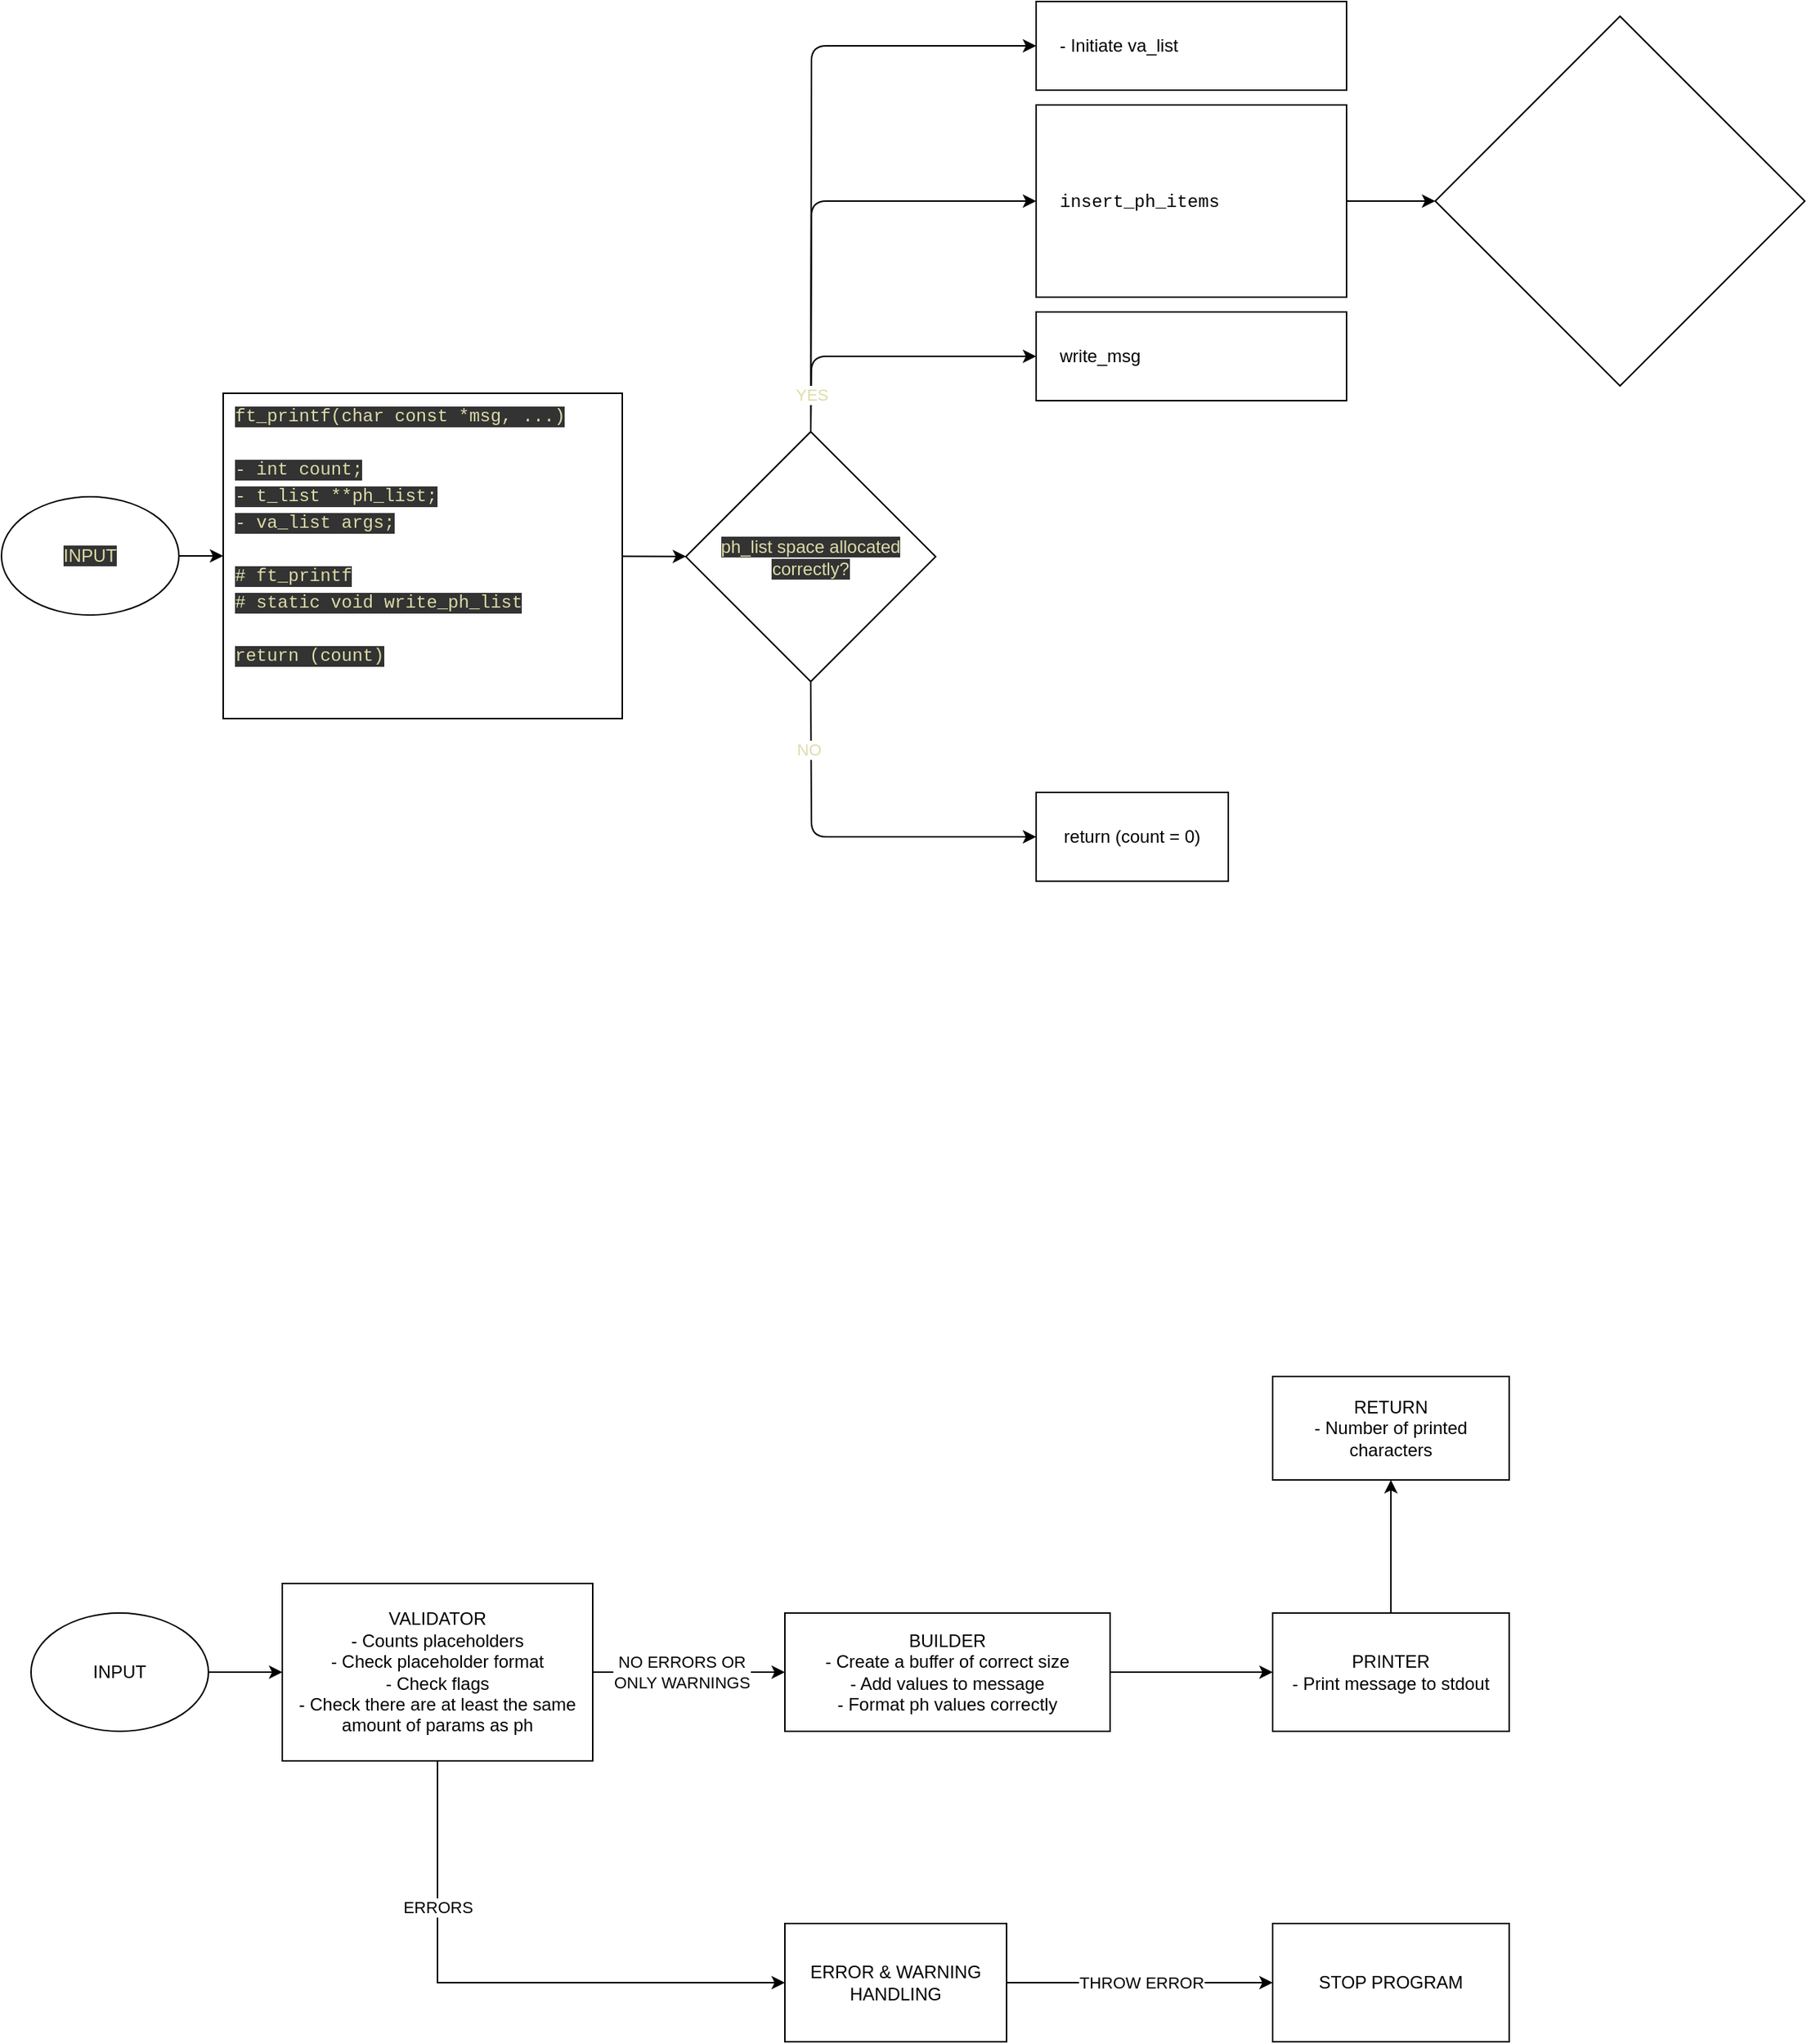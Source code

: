 <mxfile>
    <diagram id="dgKtDqCFBu3ZIFpIms6P" name="Page-1">
        <mxGraphModel dx="1064" dy="985" grid="1" gridSize="10" guides="1" tooltips="1" connect="1" arrows="1" fold="1" page="1" pageScale="1" pageWidth="1100" pageHeight="850" math="0" shadow="0">
            <root>
                <mxCell id="0"/>
                <mxCell id="1" parent="0"/>
                <mxCell id="iOsyZ8hW2PodxWPjTbM5-6" style="edgeStyle=orthogonalEdgeStyle;rounded=0;orthogonalLoop=1;jettySize=auto;html=1;entryX=0;entryY=0.5;entryDx=0;entryDy=0;exitX=0.5;exitY=1;exitDx=0;exitDy=0;" parent="1" source="iOsyZ8hW2PodxWPjTbM5-1" target="iOsyZ8hW2PodxWPjTbM5-5" edge="1">
                    <mxGeometry relative="1" as="geometry"/>
                </mxCell>
                <mxCell id="iOsyZ8hW2PodxWPjTbM5-9" value="ERRORS" style="edgeLabel;html=1;align=center;verticalAlign=middle;resizable=0;points=[];" parent="iOsyZ8hW2PodxWPjTbM5-6" vertex="1" connectable="0">
                    <mxGeometry x="-0.686" relative="1" as="geometry">
                        <mxPoint y="38" as="offset"/>
                    </mxGeometry>
                </mxCell>
                <mxCell id="iOsyZ8hW2PodxWPjTbM5-8" value="" style="edgeStyle=orthogonalEdgeStyle;rounded=0;orthogonalLoop=1;jettySize=auto;html=1;" parent="1" source="iOsyZ8hW2PodxWPjTbM5-1" target="iOsyZ8hW2PodxWPjTbM5-7" edge="1">
                    <mxGeometry relative="1" as="geometry"/>
                </mxCell>
                <mxCell id="iOsyZ8hW2PodxWPjTbM5-10" value="&lt;div&gt;NO ERRORS OR&lt;/div&gt;&lt;div&gt;ONLY WARNINGS&lt;br&gt;&lt;/div&gt;" style="edgeLabel;html=1;align=center;verticalAlign=middle;resizable=0;points=[];" parent="iOsyZ8hW2PodxWPjTbM5-8" vertex="1" connectable="0">
                    <mxGeometry x="-0.233" relative="1" as="geometry">
                        <mxPoint x="10" as="offset"/>
                    </mxGeometry>
                </mxCell>
                <mxCell id="iOsyZ8hW2PodxWPjTbM5-1" value="&lt;div&gt;VALIDATOR&lt;/div&gt;&lt;div&gt;- Counts placeholders&lt;/div&gt;&lt;div&gt;- Check placeholder format&lt;/div&gt;&lt;div&gt;- Check flags&lt;/div&gt;&lt;div&gt;- Check there are at least the same amount of params as ph&lt;br&gt;&lt;/div&gt;" style="rounded=0;whiteSpace=wrap;html=1;verticalAlign=middle;" parent="1" vertex="1">
                    <mxGeometry x="200" y="270" width="210" height="120" as="geometry"/>
                </mxCell>
                <mxCell id="iOsyZ8hW2PodxWPjTbM5-4" style="edgeStyle=orthogonalEdgeStyle;rounded=0;orthogonalLoop=1;jettySize=auto;html=1;entryX=0;entryY=0.5;entryDx=0;entryDy=0;" parent="1" source="iOsyZ8hW2PodxWPjTbM5-3" target="iOsyZ8hW2PodxWPjTbM5-1" edge="1">
                    <mxGeometry relative="1" as="geometry"/>
                </mxCell>
                <mxCell id="iOsyZ8hW2PodxWPjTbM5-3" value="INPUT" style="ellipse;whiteSpace=wrap;html=1;" parent="1" vertex="1">
                    <mxGeometry x="30" y="290" width="120" height="80" as="geometry"/>
                </mxCell>
                <mxCell id="iOsyZ8hW2PodxWPjTbM5-13" style="edgeStyle=orthogonalEdgeStyle;rounded=0;orthogonalLoop=1;jettySize=auto;html=1;entryX=0;entryY=0.5;entryDx=0;entryDy=0;" parent="1" source="iOsyZ8hW2PodxWPjTbM5-5" target="iOsyZ8hW2PodxWPjTbM5-15" edge="1">
                    <mxGeometry relative="1" as="geometry">
                        <mxPoint x="890" y="540" as="targetPoint"/>
                    </mxGeometry>
                </mxCell>
                <mxCell id="iOsyZ8hW2PodxWPjTbM5-14" value="THROW ERROR" style="edgeLabel;html=1;align=center;verticalAlign=middle;resizable=0;points=[];" parent="iOsyZ8hW2PodxWPjTbM5-13" vertex="1" connectable="0">
                    <mxGeometry x="-0.317" y="2" relative="1" as="geometry">
                        <mxPoint x="29" y="2" as="offset"/>
                    </mxGeometry>
                </mxCell>
                <mxCell id="iOsyZ8hW2PodxWPjTbM5-5" value="ERROR &amp;amp; WARNING HANDLING" style="rounded=0;whiteSpace=wrap;html=1;" parent="1" vertex="1">
                    <mxGeometry x="540" y="500" width="150" height="80" as="geometry"/>
                </mxCell>
                <mxCell id="iOsyZ8hW2PodxWPjTbM5-12" value="" style="edgeStyle=orthogonalEdgeStyle;rounded=0;orthogonalLoop=1;jettySize=auto;html=1;" parent="1" source="iOsyZ8hW2PodxWPjTbM5-7" target="iOsyZ8hW2PodxWPjTbM5-11" edge="1">
                    <mxGeometry relative="1" as="geometry"/>
                </mxCell>
                <mxCell id="iOsyZ8hW2PodxWPjTbM5-7" value="&lt;div&gt;BUILDER&lt;/div&gt;&lt;div&gt;- Create a buffer of correct size&lt;/div&gt;&lt;div&gt;- Add values to message&lt;/div&gt;&lt;div&gt;- Format ph values correctly&lt;br&gt;&lt;/div&gt;" style="whiteSpace=wrap;html=1;rounded=0;" parent="1" vertex="1">
                    <mxGeometry x="540" y="290" width="220" height="80" as="geometry"/>
                </mxCell>
                <mxCell id="iOsyZ8hW2PodxWPjTbM5-16" style="edgeStyle=orthogonalEdgeStyle;rounded=0;orthogonalLoop=1;jettySize=auto;html=1;" parent="1" source="iOsyZ8hW2PodxWPjTbM5-11" target="iOsyZ8hW2PodxWPjTbM5-17" edge="1">
                    <mxGeometry relative="1" as="geometry">
                        <mxPoint x="950" y="160" as="targetPoint"/>
                    </mxGeometry>
                </mxCell>
                <mxCell id="iOsyZ8hW2PodxWPjTbM5-11" value="&lt;div&gt;PRINTER&lt;/div&gt;&lt;div&gt;- Print message to stdout&lt;br&gt;&lt;/div&gt;" style="whiteSpace=wrap;html=1;rounded=0;" parent="1" vertex="1">
                    <mxGeometry x="870" y="290" width="160" height="80" as="geometry"/>
                </mxCell>
                <mxCell id="iOsyZ8hW2PodxWPjTbM5-15" value="STOP PROGRAM" style="whiteSpace=wrap;html=1;rounded=0;" parent="1" vertex="1">
                    <mxGeometry x="870" y="500" width="160" height="80" as="geometry"/>
                </mxCell>
                <mxCell id="iOsyZ8hW2PodxWPjTbM5-17" value="&lt;div&gt;RETURN&lt;/div&gt;&lt;div&gt;- Number of printed characters&lt;br&gt;&lt;/div&gt;" style="rounded=0;whiteSpace=wrap;html=1;" parent="1" vertex="1">
                    <mxGeometry x="870" y="130" width="160" height="70" as="geometry"/>
                </mxCell>
                <mxCell id="5" style="edgeStyle=none;html=1;entryX=0;entryY=0.5;entryDx=0;entryDy=0;fontColor=#DCDCAA;" edge="1" parent="1" source="2" target="3">
                    <mxGeometry relative="1" as="geometry"/>
                </mxCell>
                <mxCell id="2" value="&lt;font color=&quot;#dcdcaa&quot; style=&quot;background-color: rgb(51 , 51 , 51)&quot;&gt;INPUT&lt;/font&gt;" style="ellipse;whiteSpace=wrap;html=1;" vertex="1" parent="1">
                    <mxGeometry x="10" y="-465" width="120" height="80" as="geometry"/>
                </mxCell>
                <mxCell id="9" value="" style="edgeStyle=none;html=1;fontColor=#DCDCAA;" edge="1" parent="1" source="3" target="8">
                    <mxGeometry relative="1" as="geometry"/>
                </mxCell>
                <mxCell id="3" value="&lt;div&gt;&lt;div style=&quot;font-family: &amp;#34;menlo&amp;#34; , &amp;#34;monaco&amp;#34; , &amp;#34;courier new&amp;#34; , monospace ; line-height: 18px&quot;&gt;&lt;span style=&quot;color: rgb(220 , 220 , 170) ; background-color: rgb(51 , 51 , 51)&quot;&gt;ft_printf(&lt;/span&gt;&lt;font color=&quot;#dcdcaa&quot; style=&quot;background-color: rgb(51 , 51 , 51)&quot;&gt;&lt;span style=&quot;font-family: &amp;#34;menlo&amp;#34; , &amp;#34;monaco&amp;#34; , &amp;#34;courier new&amp;#34; , monospace&quot;&gt;char&lt;/span&gt;&lt;span style=&quot;font-family: &amp;#34;menlo&amp;#34; , &amp;#34;monaco&amp;#34; , &amp;#34;courier new&amp;#34; , monospace&quot;&gt; &lt;/span&gt;&lt;span style=&quot;font-family: &amp;#34;menlo&amp;#34; , &amp;#34;monaco&amp;#34; , &amp;#34;courier new&amp;#34; , monospace&quot;&gt;const&lt;/span&gt;&lt;span style=&quot;font-family: &amp;#34;menlo&amp;#34; , &amp;#34;monaco&amp;#34; , &amp;#34;courier new&amp;#34; , monospace&quot;&gt; *&lt;/span&gt;&lt;span style=&quot;font-family: &amp;#34;menlo&amp;#34; , &amp;#34;monaco&amp;#34; , &amp;#34;courier new&amp;#34; , monospace&quot;&gt;msg&lt;/span&gt;&lt;span style=&quot;font-family: &amp;#34;menlo&amp;#34; , &amp;#34;monaco&amp;#34; , &amp;#34;courier new&amp;#34; , monospace&quot;&gt;, ...&lt;/span&gt;&lt;/font&gt;&lt;span style=&quot;color: rgb(220 , 220 , 170) ; background-color: rgb(51 , 51 , 51)&quot;&gt;)&lt;/span&gt;&lt;/div&gt;&lt;/div&gt;&lt;div style=&quot;font-family: &amp;#34;menlo&amp;#34; , &amp;#34;monaco&amp;#34; , &amp;#34;courier new&amp;#34; , monospace ; line-height: 18px&quot;&gt;&lt;span style=&quot;color: rgb(220 , 220 , 170) ; background-color: rgb(51 , 51 , 51)&quot;&gt;&lt;br&gt;&lt;/span&gt;&lt;/div&gt;&lt;div style=&quot;font-family: &amp;#34;menlo&amp;#34; , &amp;#34;monaco&amp;#34; , &amp;#34;courier new&amp;#34; , monospace ; line-height: 18px&quot;&gt;&lt;span style=&quot;color: rgb(220 , 220 , 170) ; background-color: rgb(51 , 51 , 51)&quot;&gt;-&amp;nbsp;&lt;/span&gt;&lt;font color=&quot;#dcdcaa&quot; style=&quot;background-color: rgb(51 , 51 , 51)&quot;&gt;&lt;span style=&quot;font-family: &amp;#34;menlo&amp;#34; , &amp;#34;monaco&amp;#34; , &amp;#34;courier new&amp;#34; , monospace&quot;&gt;int&lt;/span&gt;&lt;span style=&quot;font-family: &amp;#34;menlo&amp;#34; , &amp;#34;monaco&amp;#34; , &amp;#34;courier new&amp;#34; , monospace&quot;&gt;        &lt;/span&gt;&lt;span style=&quot;font-family: &amp;#34;menlo&amp;#34; , &amp;#34;monaco&amp;#34; , &amp;#34;courier new&amp;#34; , monospace&quot;&gt;count&lt;/span&gt;&lt;span style=&quot;font-family: &amp;#34;menlo&amp;#34; , &amp;#34;monaco&amp;#34; , &amp;#34;courier new&amp;#34; , monospace&quot;&gt;;&lt;/span&gt;&lt;/font&gt;&lt;/div&gt;&lt;div style=&quot;font-family: &amp;#34;menlo&amp;#34; , &amp;#34;monaco&amp;#34; , &amp;#34;courier new&amp;#34; , monospace ; line-height: 18px&quot;&gt;&lt;div&gt;    &lt;font color=&quot;#dcdcaa&quot; style=&quot;background-color: rgb(51 , 51 , 51)&quot;&gt;- t_list  **ph_list;&lt;/font&gt;&lt;/div&gt;&lt;div&gt;    &lt;font color=&quot;#dcdcaa&quot; style=&quot;background-color: rgb(51 , 51 , 51)&quot;&gt;- va_list args;&lt;/font&gt;&lt;/div&gt;&lt;div&gt;&lt;font color=&quot;#dcdcaa&quot; style=&quot;background-color: rgb(51 , 51 , 51)&quot;&gt;&lt;br&gt;&lt;/font&gt;&lt;/div&gt;&lt;div&gt;&lt;font color=&quot;#dcdcaa&quot; style=&quot;background-color: rgb(51 , 51 , 51)&quot;&gt;# ft_printf&lt;/font&gt;&lt;/div&gt;&lt;div&gt;&lt;font color=&quot;#dcdcaa&quot; style=&quot;background-color: rgb(51 , 51 , 51)&quot;&gt;# static void write_ph_list&lt;/font&gt;&lt;/div&gt;&lt;div&gt;&lt;font color=&quot;#dcdcaa&quot; style=&quot;background-color: rgb(51 , 51 , 51)&quot;&gt;&lt;br&gt;&lt;/font&gt;&lt;/div&gt;&lt;/div&gt;&lt;div style=&quot;font-family: &amp;#34;menlo&amp;#34; , &amp;#34;monaco&amp;#34; , &amp;#34;courier new&amp;#34; , monospace ; line-height: 18px ; color: rgb(212 , 212 , 212)&quot;&gt;&lt;span style=&quot;color: rgb(220 , 220 , 170) ; background-color: rgb(51 , 51 , 51)&quot;&gt;return (count)&lt;/span&gt;&lt;/div&gt;" style="rounded=0;whiteSpace=wrap;html=1;verticalAlign=top;align=left;spacingLeft=6;" vertex="1" parent="1">
                    <mxGeometry x="160" y="-535" width="270" height="220" as="geometry"/>
                </mxCell>
                <mxCell id="15" style="edgeStyle=none;html=1;entryX=0;entryY=0.5;entryDx=0;entryDy=0;fontColor=#DCDCAA;exitX=0.5;exitY=1;exitDx=0;exitDy=0;" edge="1" parent="1" source="8" target="14">
                    <mxGeometry relative="1" as="geometry">
                        <mxPoint x="557.5" y="-315" as="sourcePoint"/>
                        <Array as="points">
                            <mxPoint x="558" y="-235"/>
                        </Array>
                    </mxGeometry>
                </mxCell>
                <mxCell id="16" value="NO" style="edgeLabel;html=1;align=center;verticalAlign=middle;resizable=0;points=[];fontColor=#DCDCAA;" vertex="1" connectable="0" parent="15">
                    <mxGeometry x="-0.641" y="-2" relative="1" as="geometry">
                        <mxPoint as="offset"/>
                    </mxGeometry>
                </mxCell>
                <mxCell id="19" style="edgeStyle=none;html=1;exitX=0.5;exitY=0;exitDx=0;exitDy=0;entryX=0;entryY=0.5;entryDx=0;entryDy=0;fontColor=#DCDCAA;" edge="1" parent="1" source="8" target="17">
                    <mxGeometry relative="1" as="geometry">
                        <Array as="points">
                            <mxPoint x="558" y="-665"/>
                        </Array>
                    </mxGeometry>
                </mxCell>
                <mxCell id="20" style="edgeStyle=none;html=1;exitX=0.5;exitY=0;exitDx=0;exitDy=0;entryX=0;entryY=0.5;entryDx=0;entryDy=0;fontColor=#DCDCAA;" edge="1" parent="1" source="8" target="18">
                    <mxGeometry relative="1" as="geometry">
                        <Array as="points">
                            <mxPoint x="558" y="-560"/>
                        </Array>
                    </mxGeometry>
                </mxCell>
                <mxCell id="8" value="&lt;span style=&quot;background-color: rgb(51 , 51 , 51)&quot;&gt;&lt;font color=&quot;#dcdcaa&quot;&gt;ph_list space allocated correctly?&lt;/font&gt;&lt;/span&gt;" style="rhombus;whiteSpace=wrap;html=1;align=center;verticalAlign=middle;rounded=0;spacingLeft=6;spacing=10;spacingRight=6;" vertex="1" parent="1">
                    <mxGeometry x="473" y="-509" width="169" height="169" as="geometry"/>
                </mxCell>
                <mxCell id="10" value="- Initiate va_list" style="whiteSpace=wrap;html=1;rounded=0;spacingLeft=6;spacing=10;spacingRight=6;align=left;" vertex="1" parent="1">
                    <mxGeometry x="710" y="-800" width="210" height="60" as="geometry"/>
                </mxCell>
                <mxCell id="14" value="return (count = 0)" style="whiteSpace=wrap;html=1;rounded=0;spacingLeft=6;spacing=10;spacingRight=6;" vertex="1" parent="1">
                    <mxGeometry x="710" y="-265" width="130" height="60" as="geometry"/>
                </mxCell>
                <mxCell id="22" value="" style="edgeStyle=none;html=1;fontColor=#DCDCAA;" edge="1" parent="1" source="17" target="21">
                    <mxGeometry relative="1" as="geometry"/>
                </mxCell>
                <mxCell id="17" value="&lt;div style=&quot;font-family: &amp;#34;menlo&amp;#34; , &amp;#34;monaco&amp;#34; , &amp;#34;courier new&amp;#34; , monospace ; line-height: 18px&quot;&gt;insert_ph_items&lt;/div&gt;" style="whiteSpace=wrap;html=1;rounded=0;spacingLeft=6;spacing=10;spacingRight=6;align=left;" vertex="1" parent="1">
                    <mxGeometry x="710" y="-730" width="210" height="130" as="geometry"/>
                </mxCell>
                <mxCell id="18" value="write_msg" style="whiteSpace=wrap;html=1;rounded=0;spacingLeft=6;spacing=10;spacingRight=6;align=left;" vertex="1" parent="1">
                    <mxGeometry x="710" y="-590" width="210" height="60" as="geometry"/>
                </mxCell>
                <mxCell id="11" value="" style="edgeStyle=none;html=1;fontColor=#DCDCAA;exitX=0.5;exitY=0;exitDx=0;exitDy=0;entryX=0;entryY=0.5;entryDx=0;entryDy=0;" edge="1" parent="1" source="8" target="10">
                    <mxGeometry relative="1" as="geometry">
                        <mxPoint x="640" y="-620" as="targetPoint"/>
                        <Array as="points">
                            <mxPoint x="558" y="-770"/>
                        </Array>
                    </mxGeometry>
                </mxCell>
                <mxCell id="12" value="YES" style="edgeLabel;html=1;align=center;verticalAlign=middle;resizable=0;points=[];fontColor=#DCDCAA;" vertex="1" connectable="0" parent="11">
                    <mxGeometry x="-0.406" y="-2" relative="1" as="geometry">
                        <mxPoint x="-2" y="97" as="offset"/>
                    </mxGeometry>
                </mxCell>
                <mxCell id="21" value="&lt;div style=&quot;font-family: &amp;quot;menlo&amp;quot; , &amp;quot;monaco&amp;quot; , &amp;quot;courier new&amp;quot; , monospace ; line-height: 18px&quot;&gt;&lt;font color=&quot;#ffffff&quot;&gt;PH_SYMBOL == msg[i] &amp;amp;&amp;amp; is_valid_format(&amp;amp;msg[i + 1])&lt;/font&gt;&lt;/div&gt;" style="rhombus;whiteSpace=wrap;html=1;align=center;rounded=0;spacingLeft=6;spacing=10;spacingRight=6;" vertex="1" parent="1">
                    <mxGeometry x="980" y="-790" width="250" height="250" as="geometry"/>
                </mxCell>
            </root>
        </mxGraphModel>
    </diagram>
</mxfile>